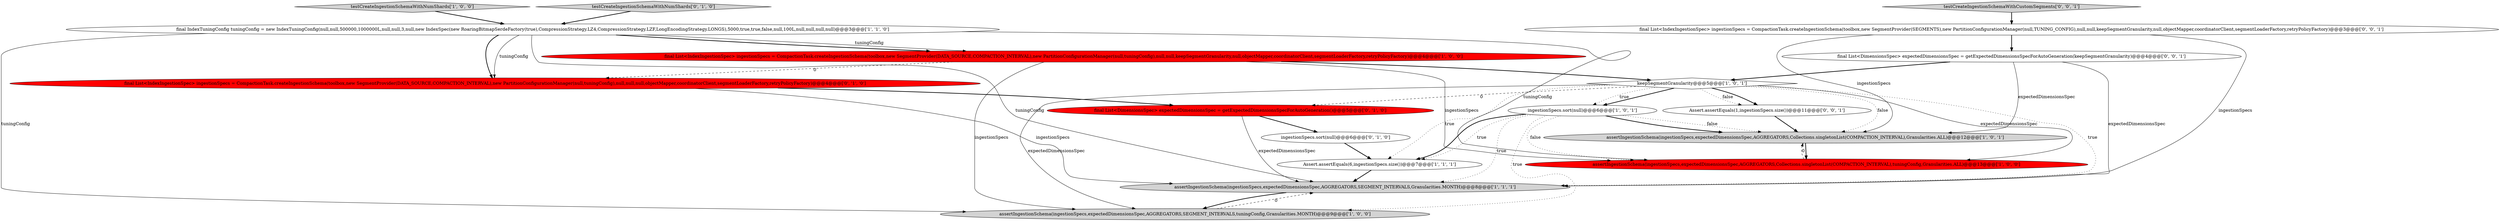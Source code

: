 digraph {
0 [style = filled, label = "assertIngestionSchema(ingestionSpecs,expectedDimensionsSpec,AGGREGATORS,Collections.singletonList(COMPACTION_INTERVAL),Granularities.ALL)@@@12@@@['1', '0', '1']", fillcolor = lightgray, shape = ellipse image = "AAA0AAABBB1BBB"];
12 [style = filled, label = "ingestionSpecs.sort(null)@@@6@@@['0', '1', '0']", fillcolor = white, shape = ellipse image = "AAA0AAABBB2BBB"];
16 [style = filled, label = "final List<IndexIngestionSpec> ingestionSpecs = CompactionTask.createIngestionSchema(toolbox,new SegmentProvider(SEGMENTS),new PartitionConfigurationManager(null,TUNING_CONFIG),null,null,keepSegmentGranularity,null,objectMapper,coordinatorClient,segmentLoaderFactory,retryPolicyFactory)@@@3@@@['0', '0', '1']", fillcolor = white, shape = ellipse image = "AAA0AAABBB3BBB"];
17 [style = filled, label = "final List<DimensionsSpec> expectedDimensionsSpec = getExpectedDimensionsSpecForAutoGeneration(keepSegmentGranularity)@@@4@@@['0', '0', '1']", fillcolor = white, shape = ellipse image = "AAA0AAABBB3BBB"];
1 [style = filled, label = "testCreateIngestionSchemaWithNumShards['1', '0', '0']", fillcolor = lightgray, shape = diamond image = "AAA0AAABBB1BBB"];
5 [style = filled, label = "final IndexTuningConfig tuningConfig = new IndexTuningConfig(null,null,500000,1000000L,null,null,3,null,new IndexSpec(new RoaringBitmapSerdeFactory(true),CompressionStrategy.LZ4,CompressionStrategy.LZF,LongEncodingStrategy.LONGS),5000,true,true,false,null,100L,null,null,null,null)@@@3@@@['1', '1', '0']", fillcolor = white, shape = ellipse image = "AAA0AAABBB1BBB"];
4 [style = filled, label = "assertIngestionSchema(ingestionSpecs,expectedDimensionsSpec,AGGREGATORS,SEGMENT_INTERVALS,Granularities.MONTH)@@@8@@@['1', '1', '1']", fillcolor = lightgray, shape = ellipse image = "AAA0AAABBB1BBB"];
10 [style = filled, label = "final List<IndexIngestionSpec> ingestionSpecs = CompactionTask.createIngestionSchema(toolbox,new SegmentProvider(DATA_SOURCE,COMPACTION_INTERVAL),new PartitionConfigurationManager(null,tuningConfig),null,null,null,objectMapper,coordinatorClient,segmentLoaderFactory,retryPolicyFactory)@@@4@@@['0', '1', '0']", fillcolor = red, shape = ellipse image = "AAA1AAABBB2BBB"];
6 [style = filled, label = "final List<IndexIngestionSpec> ingestionSpecs = CompactionTask.createIngestionSchema(toolbox,new SegmentProvider(DATA_SOURCE,COMPACTION_INTERVAL),new PartitionConfigurationManager(null,tuningConfig),null,null,keepSegmentGranularity,null,objectMapper,coordinatorClient,segmentLoaderFactory,retryPolicyFactory)@@@4@@@['1', '0', '0']", fillcolor = red, shape = ellipse image = "AAA1AAABBB1BBB"];
8 [style = filled, label = "ingestionSpecs.sort(null)@@@6@@@['1', '0', '1']", fillcolor = white, shape = ellipse image = "AAA0AAABBB1BBB"];
9 [style = filled, label = "assertIngestionSchema(ingestionSpecs,expectedDimensionsSpec,AGGREGATORS,Collections.singletonList(COMPACTION_INTERVAL),tuningConfig,Granularities.ALL)@@@13@@@['1', '0', '0']", fillcolor = red, shape = ellipse image = "AAA1AAABBB1BBB"];
11 [style = filled, label = "final List<DimensionsSpec> expectedDimensionsSpec = getExpectedDimensionsSpecForAutoGeneration()@@@5@@@['0', '1', '0']", fillcolor = red, shape = ellipse image = "AAA1AAABBB2BBB"];
3 [style = filled, label = "Assert.assertEquals(6,ingestionSpecs.size())@@@7@@@['1', '1', '1']", fillcolor = white, shape = ellipse image = "AAA0AAABBB1BBB"];
13 [style = filled, label = "testCreateIngestionSchemaWithNumShards['0', '1', '0']", fillcolor = lightgray, shape = diamond image = "AAA0AAABBB2BBB"];
14 [style = filled, label = "testCreateIngestionSchemaWithCustomSegments['0', '0', '1']", fillcolor = lightgray, shape = diamond image = "AAA0AAABBB3BBB"];
15 [style = filled, label = "Assert.assertEquals(1,ingestionSpecs.size())@@@11@@@['0', '0', '1']", fillcolor = white, shape = ellipse image = "AAA0AAABBB3BBB"];
2 [style = filled, label = "assertIngestionSchema(ingestionSpecs,expectedDimensionsSpec,AGGREGATORS,SEGMENT_INTERVALS,tuningConfig,Granularities.MONTH)@@@9@@@['1', '0', '0']", fillcolor = lightgray, shape = ellipse image = "AAA0AAABBB1BBB"];
7 [style = filled, label = "keepSegmentGranularity@@@5@@@['1', '0', '1']", fillcolor = white, shape = diamond image = "AAA0AAABBB1BBB"];
1->5 [style = bold, label=""];
10->4 [style = solid, label="ingestionSpecs"];
14->16 [style = bold, label=""];
5->10 [style = bold, label=""];
0->9 [style = bold, label=""];
7->2 [style = solid, label="expectedDimensionsSpec"];
5->2 [style = solid, label="tuningConfig"];
5->4 [style = solid, label="tuningConfig"];
8->2 [style = dotted, label="true"];
7->9 [style = solid, label="expectedDimensionsSpec"];
8->3 [style = bold, label=""];
7->11 [style = dashed, label="0"];
16->0 [style = solid, label="ingestionSpecs"];
5->9 [style = solid, label="tuningConfig"];
17->4 [style = solid, label="expectedDimensionsSpec"];
17->0 [style = solid, label="expectedDimensionsSpec"];
11->12 [style = bold, label=""];
4->2 [style = bold, label=""];
16->17 [style = bold, label=""];
7->8 [style = bold, label=""];
3->4 [style = bold, label=""];
8->4 [style = dotted, label="true"];
8->3 [style = dotted, label="true"];
8->9 [style = dotted, label="false"];
6->10 [style = dashed, label="0"];
8->0 [style = bold, label=""];
17->7 [style = bold, label=""];
5->10 [style = solid, label="tuningConfig"];
16->4 [style = solid, label="ingestionSpecs"];
11->4 [style = solid, label="expectedDimensionsSpec"];
7->0 [style = dotted, label="false"];
5->6 [style = bold, label=""];
7->3 [style = dotted, label="true"];
15->0 [style = bold, label=""];
6->9 [style = solid, label="ingestionSpecs"];
7->4 [style = dotted, label="true"];
9->0 [style = dashed, label="0"];
13->5 [style = bold, label=""];
7->15 [style = bold, label=""];
12->3 [style = bold, label=""];
6->2 [style = solid, label="ingestionSpecs"];
6->7 [style = bold, label=""];
7->8 [style = dotted, label="true"];
7->15 [style = dotted, label="false"];
5->6 [style = solid, label="tuningConfig"];
8->0 [style = dotted, label="false"];
2->4 [style = dashed, label="0"];
10->11 [style = bold, label=""];
}
